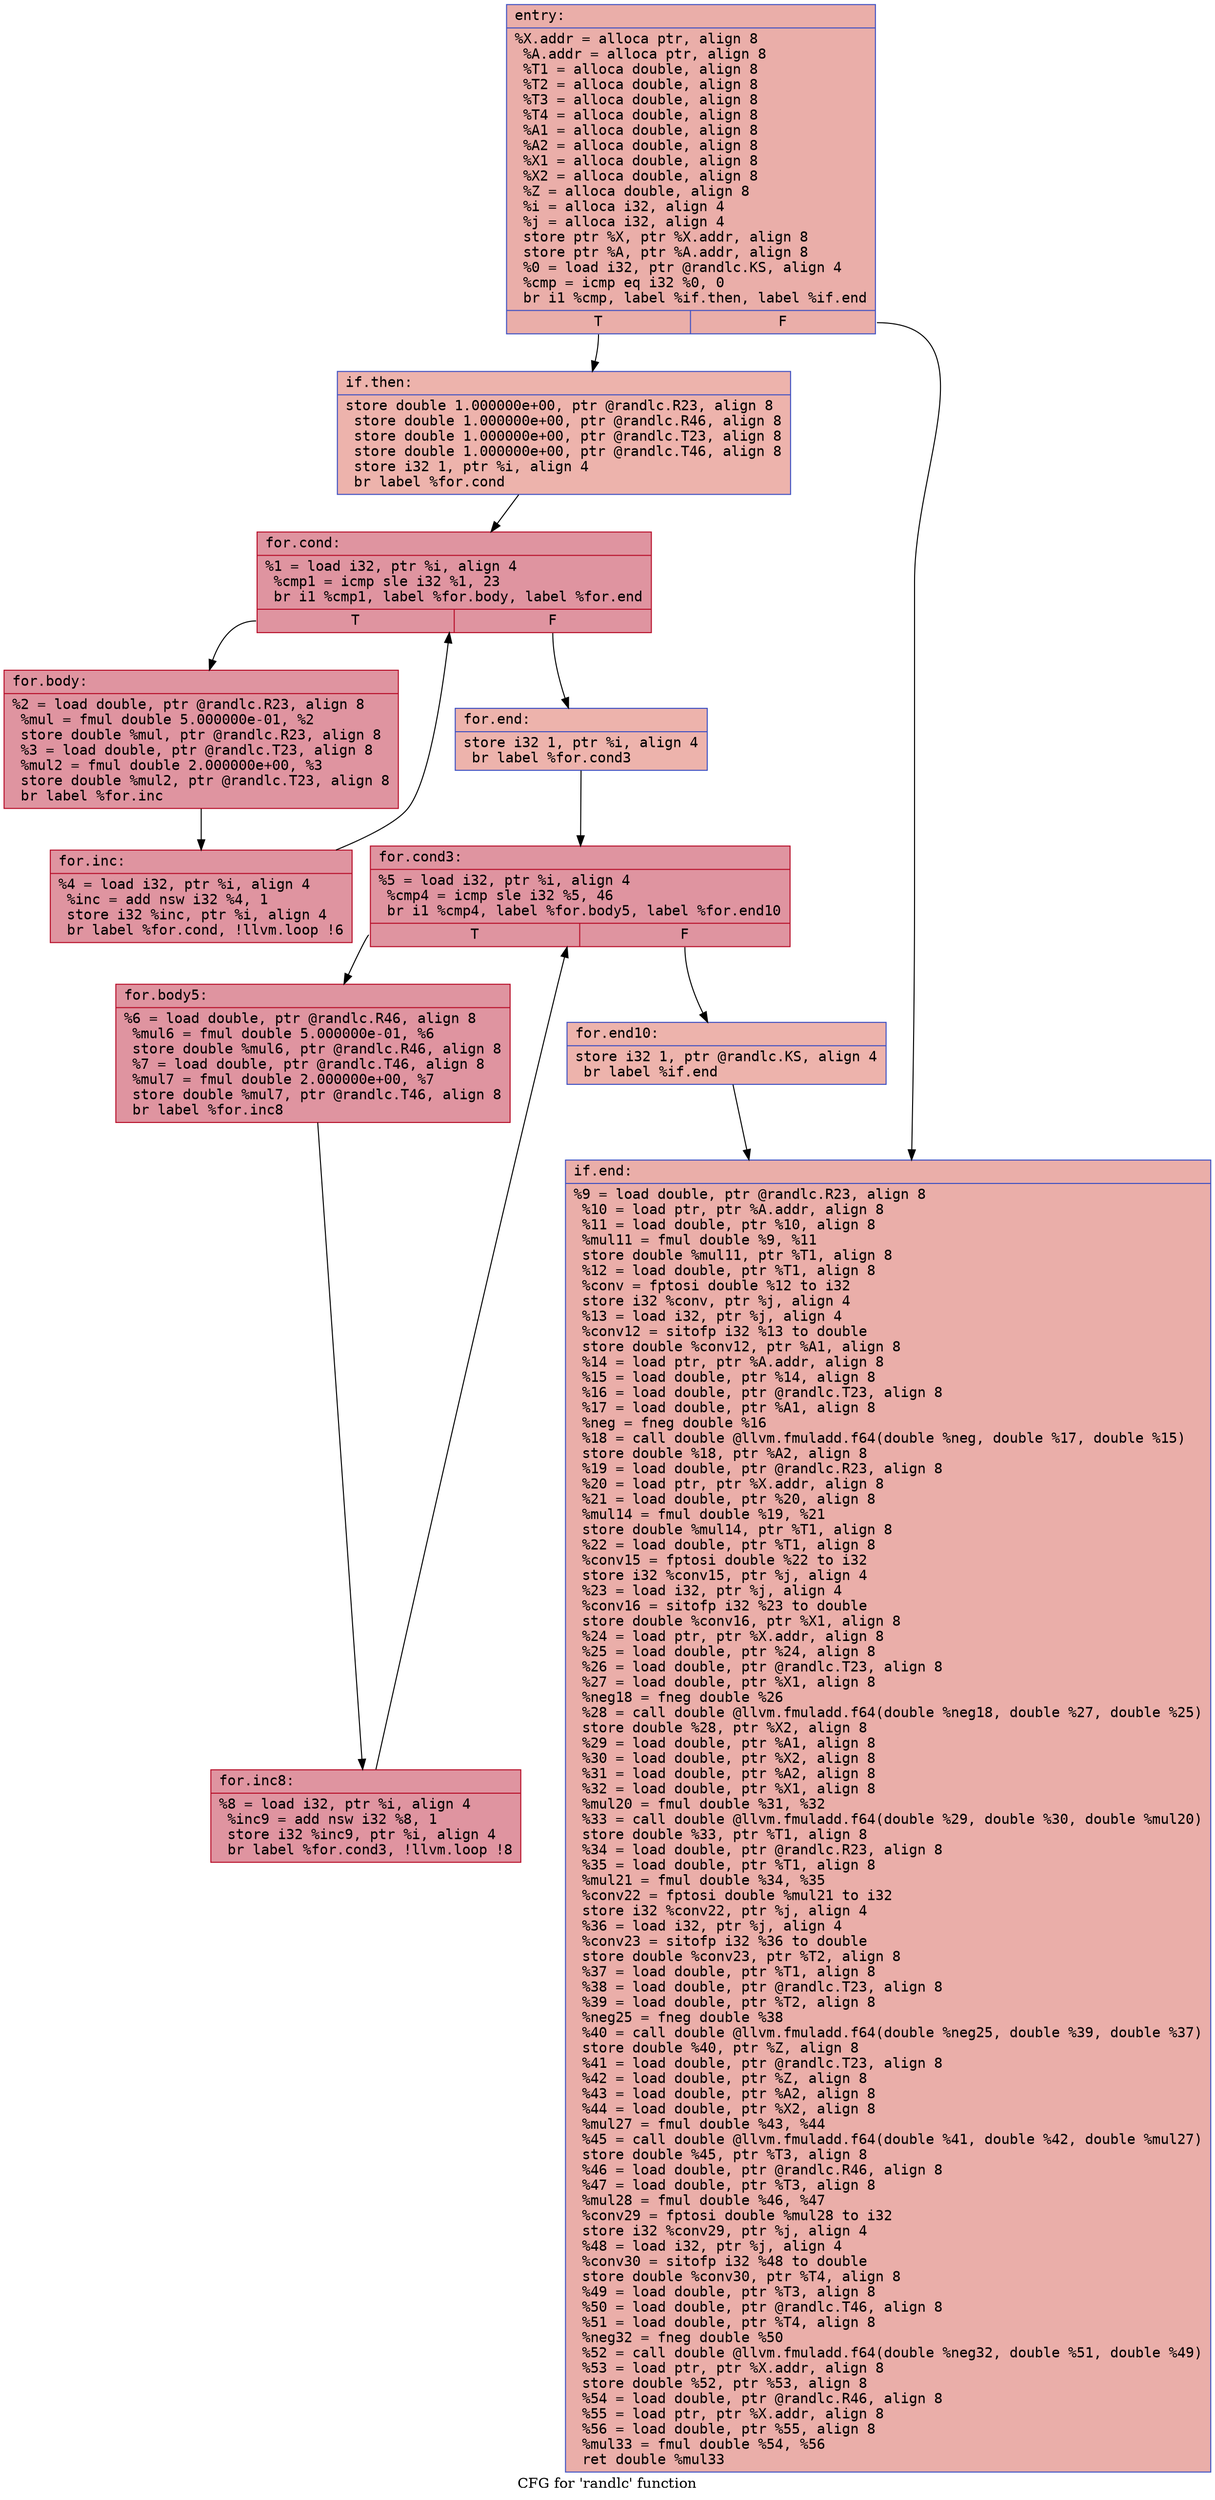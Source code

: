 digraph "CFG for 'randlc' function" {
	label="CFG for 'randlc' function";

	Node0x55d6510034d0 [shape=record,color="#3d50c3ff", style=filled, fillcolor="#d0473d70" fontname="Courier",label="{entry:\l|  %X.addr = alloca ptr, align 8\l  %A.addr = alloca ptr, align 8\l  %T1 = alloca double, align 8\l  %T2 = alloca double, align 8\l  %T3 = alloca double, align 8\l  %T4 = alloca double, align 8\l  %A1 = alloca double, align 8\l  %A2 = alloca double, align 8\l  %X1 = alloca double, align 8\l  %X2 = alloca double, align 8\l  %Z = alloca double, align 8\l  %i = alloca i32, align 4\l  %j = alloca i32, align 4\l  store ptr %X, ptr %X.addr, align 8\l  store ptr %A, ptr %A.addr, align 8\l  %0 = load i32, ptr @randlc.KS, align 4\l  %cmp = icmp eq i32 %0, 0\l  br i1 %cmp, label %if.then, label %if.end\l|{<s0>T|<s1>F}}"];
	Node0x55d6510034d0:s0 -> Node0x55d6510041c0[tooltip="entry -> if.then\nProbability 37.50%" ];
	Node0x55d6510034d0:s1 -> Node0x55d651004230[tooltip="entry -> if.end\nProbability 62.50%" ];
	Node0x55d6510041c0 [shape=record,color="#3d50c3ff", style=filled, fillcolor="#d6524470" fontname="Courier",label="{if.then:\l|  store double 1.000000e+00, ptr @randlc.R23, align 8\l  store double 1.000000e+00, ptr @randlc.R46, align 8\l  store double 1.000000e+00, ptr @randlc.T23, align 8\l  store double 1.000000e+00, ptr @randlc.T46, align 8\l  store i32 1, ptr %i, align 4\l  br label %for.cond\l}"];
	Node0x55d6510041c0 -> Node0x55d651004730[tooltip="if.then -> for.cond\nProbability 100.00%" ];
	Node0x55d651004730 [shape=record,color="#b70d28ff", style=filled, fillcolor="#b70d2870" fontname="Courier",label="{for.cond:\l|  %1 = load i32, ptr %i, align 4\l  %cmp1 = icmp sle i32 %1, 23\l  br i1 %cmp1, label %for.body, label %for.end\l|{<s0>T|<s1>F}}"];
	Node0x55d651004730:s0 -> Node0x55d651004960[tooltip="for.cond -> for.body\nProbability 96.88%" ];
	Node0x55d651004730:s1 -> Node0x55d6510007f0[tooltip="for.cond -> for.end\nProbability 3.12%" ];
	Node0x55d651004960 [shape=record,color="#b70d28ff", style=filled, fillcolor="#b70d2870" fontname="Courier",label="{for.body:\l|  %2 = load double, ptr @randlc.R23, align 8\l  %mul = fmul double 5.000000e-01, %2\l  store double %mul, ptr @randlc.R23, align 8\l  %3 = load double, ptr @randlc.T23, align 8\l  %mul2 = fmul double 2.000000e+00, %3\l  store double %mul2, ptr @randlc.T23, align 8\l  br label %for.inc\l}"];
	Node0x55d651004960 -> Node0x55d651000d90[tooltip="for.body -> for.inc\nProbability 100.00%" ];
	Node0x55d651000d90 [shape=record,color="#b70d28ff", style=filled, fillcolor="#b70d2870" fontname="Courier",label="{for.inc:\l|  %4 = load i32, ptr %i, align 4\l  %inc = add nsw i32 %4, 1\l  store i32 %inc, ptr %i, align 4\l  br label %for.cond, !llvm.loop !6\l}"];
	Node0x55d651000d90 -> Node0x55d651004730[tooltip="for.inc -> for.cond\nProbability 100.00%" ];
	Node0x55d6510007f0 [shape=record,color="#3d50c3ff", style=filled, fillcolor="#d6524470" fontname="Courier",label="{for.end:\l|  store i32 1, ptr %i, align 4\l  br label %for.cond3\l}"];
	Node0x55d6510007f0 -> Node0x55d6510069e0[tooltip="for.end -> for.cond3\nProbability 100.00%" ];
	Node0x55d6510069e0 [shape=record,color="#b70d28ff", style=filled, fillcolor="#b70d2870" fontname="Courier",label="{for.cond3:\l|  %5 = load i32, ptr %i, align 4\l  %cmp4 = icmp sle i32 %5, 46\l  br i1 %cmp4, label %for.body5, label %for.end10\l|{<s0>T|<s1>F}}"];
	Node0x55d6510069e0:s0 -> Node0x55d651006c10[tooltip="for.cond3 -> for.body5\nProbability 96.88%" ];
	Node0x55d6510069e0:s1 -> Node0x55d651006c90[tooltip="for.cond3 -> for.end10\nProbability 3.12%" ];
	Node0x55d651006c10 [shape=record,color="#b70d28ff", style=filled, fillcolor="#b70d2870" fontname="Courier",label="{for.body5:\l|  %6 = load double, ptr @randlc.R46, align 8\l  %mul6 = fmul double 5.000000e-01, %6\l  store double %mul6, ptr @randlc.R46, align 8\l  %7 = load double, ptr @randlc.T46, align 8\l  %mul7 = fmul double 2.000000e+00, %7\l  store double %mul7, ptr @randlc.T46, align 8\l  br label %for.inc8\l}"];
	Node0x55d651006c10 -> Node0x55d651007160[tooltip="for.body5 -> for.inc8\nProbability 100.00%" ];
	Node0x55d651007160 [shape=record,color="#b70d28ff", style=filled, fillcolor="#b70d2870" fontname="Courier",label="{for.inc8:\l|  %8 = load i32, ptr %i, align 4\l  %inc9 = add nsw i32 %8, 1\l  store i32 %inc9, ptr %i, align 4\l  br label %for.cond3, !llvm.loop !8\l}"];
	Node0x55d651007160 -> Node0x55d6510069e0[tooltip="for.inc8 -> for.cond3\nProbability 100.00%" ];
	Node0x55d651006c90 [shape=record,color="#3d50c3ff", style=filled, fillcolor="#d6524470" fontname="Courier",label="{for.end10:\l|  store i32 1, ptr @randlc.KS, align 4\l  br label %if.end\l}"];
	Node0x55d651006c90 -> Node0x55d651004230[tooltip="for.end10 -> if.end\nProbability 100.00%" ];
	Node0x55d651004230 [shape=record,color="#3d50c3ff", style=filled, fillcolor="#d0473d70" fontname="Courier",label="{if.end:\l|  %9 = load double, ptr @randlc.R23, align 8\l  %10 = load ptr, ptr %A.addr, align 8\l  %11 = load double, ptr %10, align 8\l  %mul11 = fmul double %9, %11\l  store double %mul11, ptr %T1, align 8\l  %12 = load double, ptr %T1, align 8\l  %conv = fptosi double %12 to i32\l  store i32 %conv, ptr %j, align 4\l  %13 = load i32, ptr %j, align 4\l  %conv12 = sitofp i32 %13 to double\l  store double %conv12, ptr %A1, align 8\l  %14 = load ptr, ptr %A.addr, align 8\l  %15 = load double, ptr %14, align 8\l  %16 = load double, ptr @randlc.T23, align 8\l  %17 = load double, ptr %A1, align 8\l  %neg = fneg double %16\l  %18 = call double @llvm.fmuladd.f64(double %neg, double %17, double %15)\l  store double %18, ptr %A2, align 8\l  %19 = load double, ptr @randlc.R23, align 8\l  %20 = load ptr, ptr %X.addr, align 8\l  %21 = load double, ptr %20, align 8\l  %mul14 = fmul double %19, %21\l  store double %mul14, ptr %T1, align 8\l  %22 = load double, ptr %T1, align 8\l  %conv15 = fptosi double %22 to i32\l  store i32 %conv15, ptr %j, align 4\l  %23 = load i32, ptr %j, align 4\l  %conv16 = sitofp i32 %23 to double\l  store double %conv16, ptr %X1, align 8\l  %24 = load ptr, ptr %X.addr, align 8\l  %25 = load double, ptr %24, align 8\l  %26 = load double, ptr @randlc.T23, align 8\l  %27 = load double, ptr %X1, align 8\l  %neg18 = fneg double %26\l  %28 = call double @llvm.fmuladd.f64(double %neg18, double %27, double %25)\l  store double %28, ptr %X2, align 8\l  %29 = load double, ptr %A1, align 8\l  %30 = load double, ptr %X2, align 8\l  %31 = load double, ptr %A2, align 8\l  %32 = load double, ptr %X1, align 8\l  %mul20 = fmul double %31, %32\l  %33 = call double @llvm.fmuladd.f64(double %29, double %30, double %mul20)\l  store double %33, ptr %T1, align 8\l  %34 = load double, ptr @randlc.R23, align 8\l  %35 = load double, ptr %T1, align 8\l  %mul21 = fmul double %34, %35\l  %conv22 = fptosi double %mul21 to i32\l  store i32 %conv22, ptr %j, align 4\l  %36 = load i32, ptr %j, align 4\l  %conv23 = sitofp i32 %36 to double\l  store double %conv23, ptr %T2, align 8\l  %37 = load double, ptr %T1, align 8\l  %38 = load double, ptr @randlc.T23, align 8\l  %39 = load double, ptr %T2, align 8\l  %neg25 = fneg double %38\l  %40 = call double @llvm.fmuladd.f64(double %neg25, double %39, double %37)\l  store double %40, ptr %Z, align 8\l  %41 = load double, ptr @randlc.T23, align 8\l  %42 = load double, ptr %Z, align 8\l  %43 = load double, ptr %A2, align 8\l  %44 = load double, ptr %X2, align 8\l  %mul27 = fmul double %43, %44\l  %45 = call double @llvm.fmuladd.f64(double %41, double %42, double %mul27)\l  store double %45, ptr %T3, align 8\l  %46 = load double, ptr @randlc.R46, align 8\l  %47 = load double, ptr %T3, align 8\l  %mul28 = fmul double %46, %47\l  %conv29 = fptosi double %mul28 to i32\l  store i32 %conv29, ptr %j, align 4\l  %48 = load i32, ptr %j, align 4\l  %conv30 = sitofp i32 %48 to double\l  store double %conv30, ptr %T4, align 8\l  %49 = load double, ptr %T3, align 8\l  %50 = load double, ptr @randlc.T46, align 8\l  %51 = load double, ptr %T4, align 8\l  %neg32 = fneg double %50\l  %52 = call double @llvm.fmuladd.f64(double %neg32, double %51, double %49)\l  %53 = load ptr, ptr %X.addr, align 8\l  store double %52, ptr %53, align 8\l  %54 = load double, ptr @randlc.R46, align 8\l  %55 = load ptr, ptr %X.addr, align 8\l  %56 = load double, ptr %55, align 8\l  %mul33 = fmul double %54, %56\l  ret double %mul33\l}"];
}
